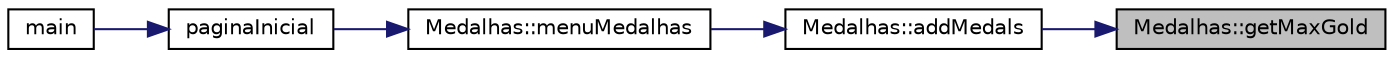 digraph "Medalhas::getMaxGold"
{
 // LATEX_PDF_SIZE
  edge [fontname="Helvetica",fontsize="10",labelfontname="Helvetica",labelfontsize="10"];
  node [fontname="Helvetica",fontsize="10",shape=record];
  rankdir="RL";
  Node1 [label="Medalhas::getMaxGold",height=0.2,width=0.4,color="black", fillcolor="grey75", style="filled", fontcolor="black",tooltip="Retorna o número máximo de medalhas de ouro."];
  Node1 -> Node2 [dir="back",color="midnightblue",fontsize="10",style="solid",fontname="Helvetica"];
  Node2 [label="Medalhas::addMedals",height=0.2,width=0.4,color="black", fillcolor="white", style="filled",URL="$class_medalhas.html#ae7bfa391d5a4956522d7ce8274f04991",tooltip="Adiciona medalhas a um país."];
  Node2 -> Node3 [dir="back",color="midnightblue",fontsize="10",style="solid",fontname="Helvetica"];
  Node3 [label="Medalhas::menuMedalhas",height=0.2,width=0.4,color="black", fillcolor="white", style="filled",URL="$class_medalhas.html#a0e18eade264886c26064a60173a11a29",tooltip="Menu que lida com a intenção do usuário de atribuir medalhas, remover medalhas e ver o quadro de meda..."];
  Node3 -> Node4 [dir="back",color="midnightblue",fontsize="10",style="solid",fontname="Helvetica"];
  Node4 [label="paginaInicial",height=0.2,width=0.4,color="black", fillcolor="white", style="filled",URL="$menu_8h.html#a96dac07912e4edb4cb4e758e0130cf0d",tooltip="Esta função é o página inicial do programa. Todos os objetivos do projeto se fazem dentro desta funçã..."];
  Node4 -> Node5 [dir="back",color="midnightblue",fontsize="10",style="solid",fontname="Helvetica"];
  Node5 [label="main",height=0.2,width=0.4,color="black", fillcolor="white", style="filled",URL="$main_8cpp.html#ae66f6b31b5ad750f1fe042a706a4e3d4",tooltip=" "];
}
